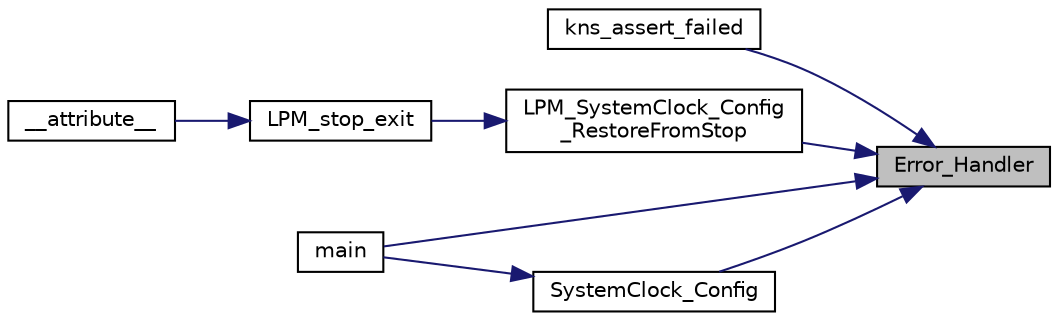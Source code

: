 digraph "Error_Handler"
{
 // INTERACTIVE_SVG=YES
 // LATEX_PDF_SIZE
  edge [fontname="Helvetica",fontsize="10",labelfontname="Helvetica",labelfontsize="10"];
  node [fontname="Helvetica",fontsize="10",shape=record];
  rankdir="RL";
  Node1 [label="Error_Handler",height=0.2,width=0.4,color="black", fillcolor="grey75", style="filled", fontcolor="black",tooltip="This function is executed in case of error occurrence."];
  Node1 -> Node2 [dir="back",color="midnightblue",fontsize="10",style="solid",fontname="Helvetica"];
  Node2 [label="kns_assert_failed",height=0.2,width=0.4,color="black", fillcolor="white", style="filled",URL="$d9/d2f/group___k_i_n_e_i_s___s_w___c_o_n_f.html#ga530a6753c266d92335600fbc8c47da6d",tooltip="Handle assert reported by Kineis stack,."];
  Node1 -> Node3 [dir="back",color="midnightblue",fontsize="10",style="solid",fontname="Helvetica"];
  Node3 [label="LPM_SystemClock_Config\l_RestoreFromStop",height=0.2,width=0.4,color="black", fillcolor="white", style="filled",URL="$db/dca/group___m_g_r___l_p_m.html#gab502b89f35dcc87b365658836f69736e",tooltip="System Clock Configuration when exit from stop mode."];
  Node3 -> Node4 [dir="back",color="midnightblue",fontsize="10",style="solid",fontname="Helvetica"];
  Node4 [label="LPM_stop_exit",height=0.2,width=0.4,color="black", fillcolor="white", style="filled",URL="$db/dca/group___m_g_r___l_p_m.html#ga2dfaa58a8d7f90840153f1f06542fd13",tooltip="System callback invoked by MGR_LPM at STOP mode exit."];
  Node4 -> Node5 [dir="back",color="midnightblue",fontsize="10",style="solid",fontname="Helvetica"];
  Node5 [label="__attribute__",height=0.2,width=0.4,color="black", fillcolor="white", style="filled",URL="$db/dca/group___m_g_r___l_p_m.html#ga5e3c04e1820c16433ff591dde81e7449",tooltip=" "];
  Node1 -> Node6 [dir="back",color="midnightblue",fontsize="10",style="solid",fontname="Helvetica"];
  Node6 [label="main",height=0.2,width=0.4,color="black", fillcolor="white", style="filled",URL="$d0/d29/main_8c.html#a840291bc02cba5474a4cb46a9b9566fe",tooltip="The application entry point."];
  Node1 -> Node7 [dir="back",color="midnightblue",fontsize="10",style="solid",fontname="Helvetica"];
  Node7 [label="SystemClock_Config",height=0.2,width=0.4,color="black", fillcolor="white", style="filled",URL="$d0/d29/main_8c.html#a70af21c671abfcc773614a9a4f63d920",tooltip="System Clock Configuration."];
  Node7 -> Node6 [dir="back",color="midnightblue",fontsize="10",style="solid",fontname="Helvetica"];
}
